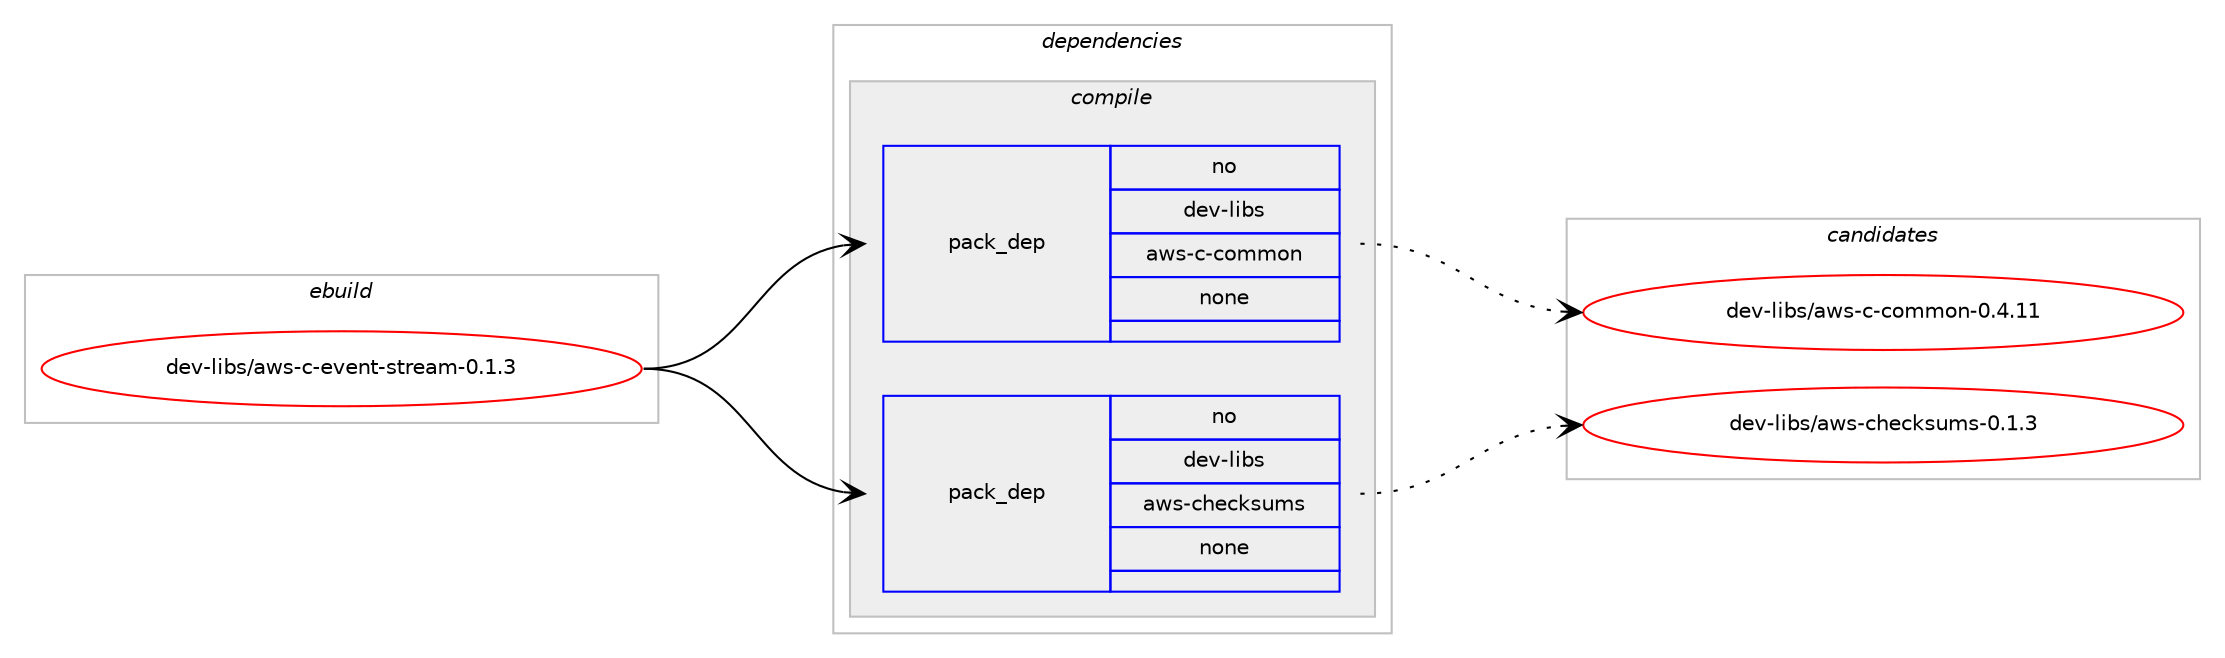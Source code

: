 digraph prolog {

# *************
# Graph options
# *************

newrank=true;
concentrate=true;
compound=true;
graph [rankdir=LR,fontname=Helvetica,fontsize=10,ranksep=1.5];#, ranksep=2.5, nodesep=0.2];
edge  [arrowhead=vee];
node  [fontname=Helvetica,fontsize=10];

# **********
# The ebuild
# **********

subgraph cluster_leftcol {
color=gray;
rank=same;
label=<<i>ebuild</i>>;
id [label="dev-libs/aws-c-event-stream-0.1.3", color=red, width=4, href="../dev-libs/aws-c-event-stream-0.1.3.svg"];
}

# ****************
# The dependencies
# ****************

subgraph cluster_midcol {
color=gray;
label=<<i>dependencies</i>>;
subgraph cluster_compile {
fillcolor="#eeeeee";
style=filled;
label=<<i>compile</i>>;
subgraph pack420285 {
dependency562742 [label=<<TABLE BORDER="0" CELLBORDER="1" CELLSPACING="0" CELLPADDING="4" WIDTH="220"><TR><TD ROWSPAN="6" CELLPADDING="30">pack_dep</TD></TR><TR><TD WIDTH="110">no</TD></TR><TR><TD>dev-libs</TD></TR><TR><TD>aws-c-common</TD></TR><TR><TD>none</TD></TR><TR><TD></TD></TR></TABLE>>, shape=none, color=blue];
}
id:e -> dependency562742:w [weight=20,style="solid",arrowhead="vee"];
subgraph pack420286 {
dependency562743 [label=<<TABLE BORDER="0" CELLBORDER="1" CELLSPACING="0" CELLPADDING="4" WIDTH="220"><TR><TD ROWSPAN="6" CELLPADDING="30">pack_dep</TD></TR><TR><TD WIDTH="110">no</TD></TR><TR><TD>dev-libs</TD></TR><TR><TD>aws-checksums</TD></TR><TR><TD>none</TD></TR><TR><TD></TD></TR></TABLE>>, shape=none, color=blue];
}
id:e -> dependency562743:w [weight=20,style="solid",arrowhead="vee"];
}
subgraph cluster_compileandrun {
fillcolor="#eeeeee";
style=filled;
label=<<i>compile and run</i>>;
}
subgraph cluster_run {
fillcolor="#eeeeee";
style=filled;
label=<<i>run</i>>;
}
}

# **************
# The candidates
# **************

subgraph cluster_choices {
rank=same;
color=gray;
label=<<i>candidates</i>>;

subgraph choice420285 {
color=black;
nodesep=1;
choice100101118451081059811547971191154599459911110910911111045484652464949 [label="dev-libs/aws-c-common-0.4.11", color=red, width=4,href="../dev-libs/aws-c-common-0.4.11.svg"];
dependency562742:e -> choice100101118451081059811547971191154599459911110910911111045484652464949:w [style=dotted,weight="100"];
}
subgraph choice420286 {
color=black;
nodesep=1;
choice10010111845108105981154797119115459910410199107115117109115454846494651 [label="dev-libs/aws-checksums-0.1.3", color=red, width=4,href="../dev-libs/aws-checksums-0.1.3.svg"];
dependency562743:e -> choice10010111845108105981154797119115459910410199107115117109115454846494651:w [style=dotted,weight="100"];
}
}

}
